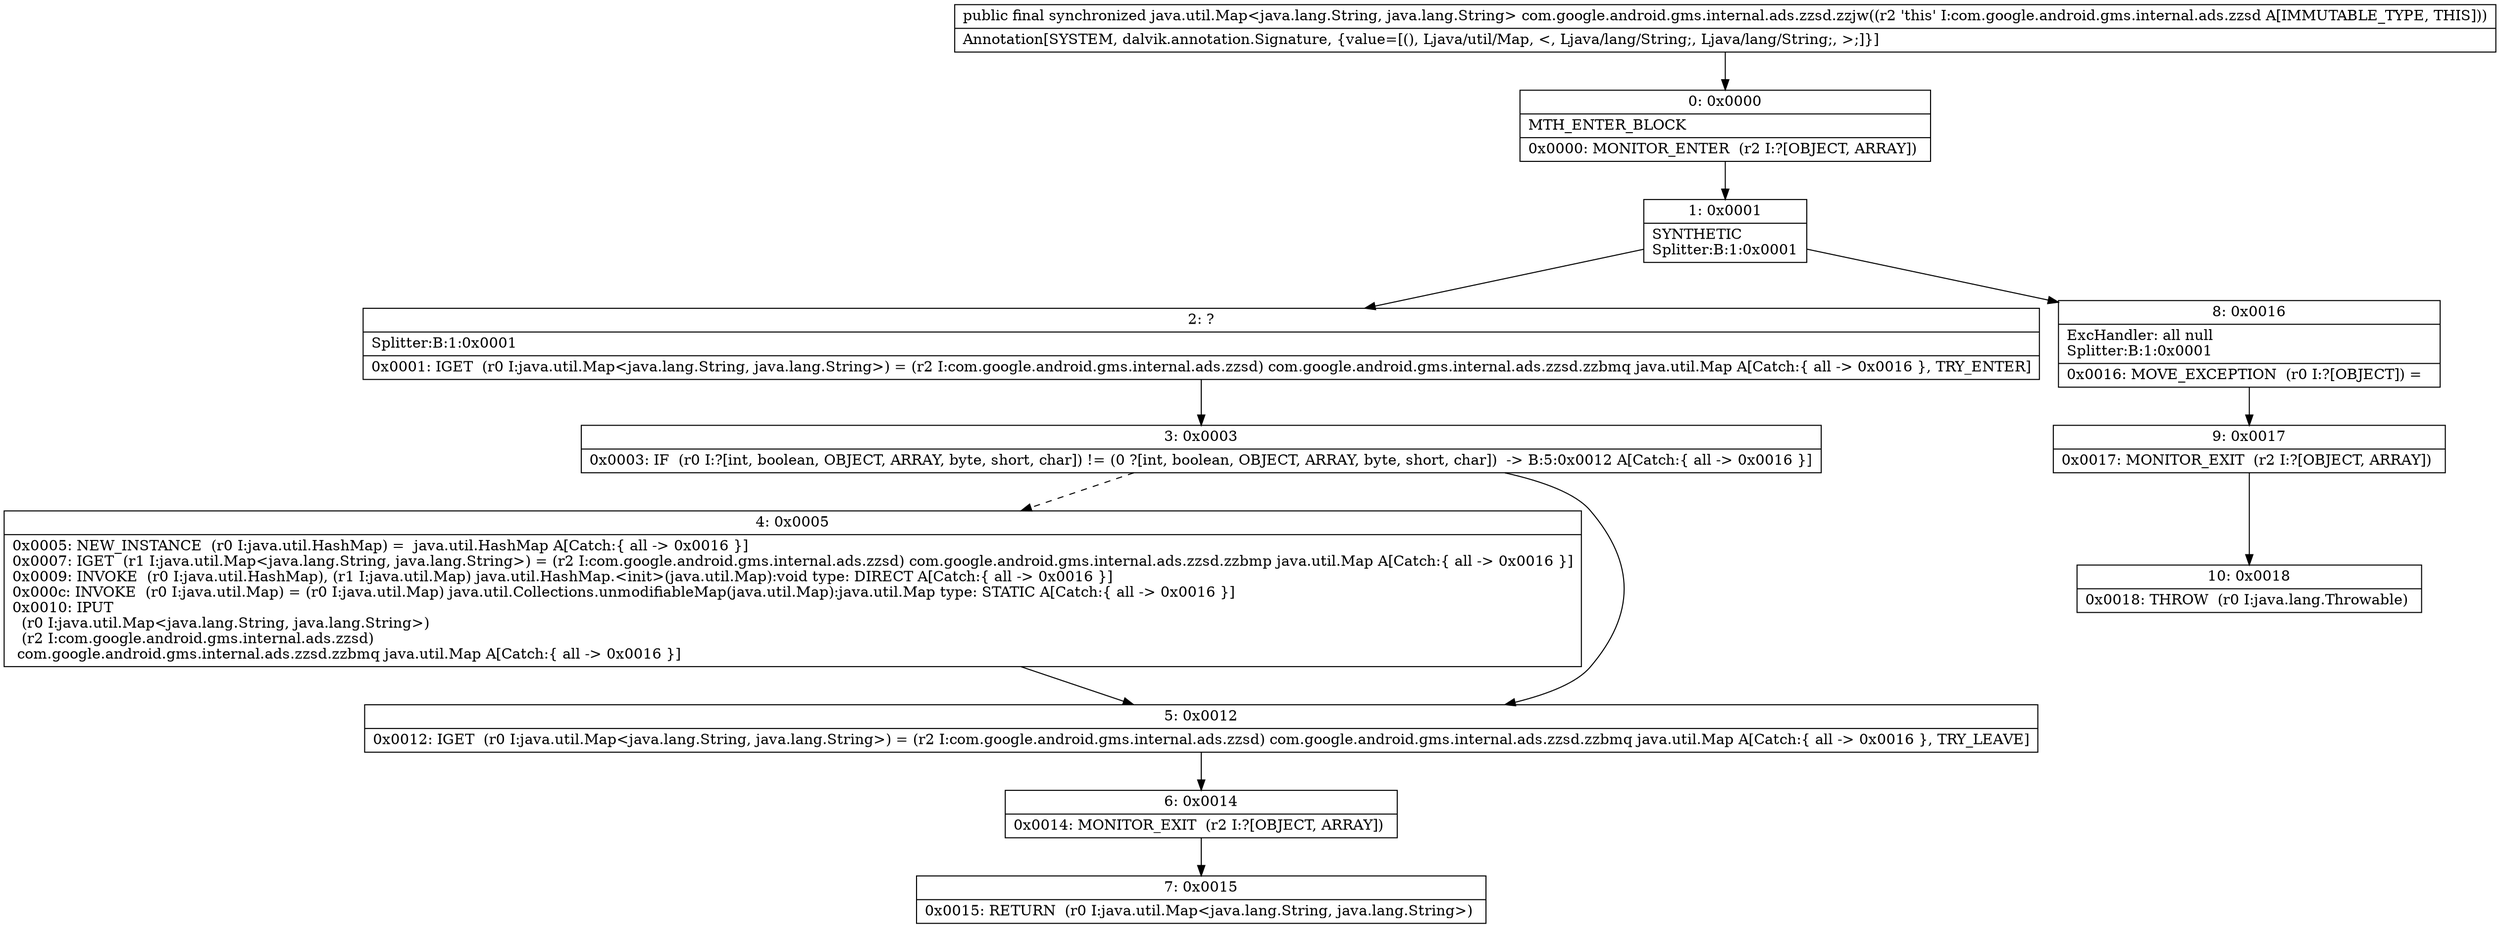 digraph "CFG forcom.google.android.gms.internal.ads.zzsd.zzjw()Ljava\/util\/Map;" {
Node_0 [shape=record,label="{0\:\ 0x0000|MTH_ENTER_BLOCK\l|0x0000: MONITOR_ENTER  (r2 I:?[OBJECT, ARRAY]) \l}"];
Node_1 [shape=record,label="{1\:\ 0x0001|SYNTHETIC\lSplitter:B:1:0x0001\l}"];
Node_2 [shape=record,label="{2\:\ ?|Splitter:B:1:0x0001\l|0x0001: IGET  (r0 I:java.util.Map\<java.lang.String, java.lang.String\>) = (r2 I:com.google.android.gms.internal.ads.zzsd) com.google.android.gms.internal.ads.zzsd.zzbmq java.util.Map A[Catch:\{ all \-\> 0x0016 \}, TRY_ENTER]\l}"];
Node_3 [shape=record,label="{3\:\ 0x0003|0x0003: IF  (r0 I:?[int, boolean, OBJECT, ARRAY, byte, short, char]) != (0 ?[int, boolean, OBJECT, ARRAY, byte, short, char])  \-\> B:5:0x0012 A[Catch:\{ all \-\> 0x0016 \}]\l}"];
Node_4 [shape=record,label="{4\:\ 0x0005|0x0005: NEW_INSTANCE  (r0 I:java.util.HashMap) =  java.util.HashMap A[Catch:\{ all \-\> 0x0016 \}]\l0x0007: IGET  (r1 I:java.util.Map\<java.lang.String, java.lang.String\>) = (r2 I:com.google.android.gms.internal.ads.zzsd) com.google.android.gms.internal.ads.zzsd.zzbmp java.util.Map A[Catch:\{ all \-\> 0x0016 \}]\l0x0009: INVOKE  (r0 I:java.util.HashMap), (r1 I:java.util.Map) java.util.HashMap.\<init\>(java.util.Map):void type: DIRECT A[Catch:\{ all \-\> 0x0016 \}]\l0x000c: INVOKE  (r0 I:java.util.Map) = (r0 I:java.util.Map) java.util.Collections.unmodifiableMap(java.util.Map):java.util.Map type: STATIC A[Catch:\{ all \-\> 0x0016 \}]\l0x0010: IPUT  \l  (r0 I:java.util.Map\<java.lang.String, java.lang.String\>)\l  (r2 I:com.google.android.gms.internal.ads.zzsd)\l com.google.android.gms.internal.ads.zzsd.zzbmq java.util.Map A[Catch:\{ all \-\> 0x0016 \}]\l}"];
Node_5 [shape=record,label="{5\:\ 0x0012|0x0012: IGET  (r0 I:java.util.Map\<java.lang.String, java.lang.String\>) = (r2 I:com.google.android.gms.internal.ads.zzsd) com.google.android.gms.internal.ads.zzsd.zzbmq java.util.Map A[Catch:\{ all \-\> 0x0016 \}, TRY_LEAVE]\l}"];
Node_6 [shape=record,label="{6\:\ 0x0014|0x0014: MONITOR_EXIT  (r2 I:?[OBJECT, ARRAY]) \l}"];
Node_7 [shape=record,label="{7\:\ 0x0015|0x0015: RETURN  (r0 I:java.util.Map\<java.lang.String, java.lang.String\>) \l}"];
Node_8 [shape=record,label="{8\:\ 0x0016|ExcHandler: all null\lSplitter:B:1:0x0001\l|0x0016: MOVE_EXCEPTION  (r0 I:?[OBJECT]) =  \l}"];
Node_9 [shape=record,label="{9\:\ 0x0017|0x0017: MONITOR_EXIT  (r2 I:?[OBJECT, ARRAY]) \l}"];
Node_10 [shape=record,label="{10\:\ 0x0018|0x0018: THROW  (r0 I:java.lang.Throwable) \l}"];
MethodNode[shape=record,label="{public final synchronized java.util.Map\<java.lang.String, java.lang.String\> com.google.android.gms.internal.ads.zzsd.zzjw((r2 'this' I:com.google.android.gms.internal.ads.zzsd A[IMMUTABLE_TYPE, THIS]))  | Annotation[SYSTEM, dalvik.annotation.Signature, \{value=[(), Ljava\/util\/Map, \<, Ljava\/lang\/String;, Ljava\/lang\/String;, \>;]\}]\l}"];
MethodNode -> Node_0;
Node_0 -> Node_1;
Node_1 -> Node_2;
Node_1 -> Node_8;
Node_2 -> Node_3;
Node_3 -> Node_4[style=dashed];
Node_3 -> Node_5;
Node_4 -> Node_5;
Node_5 -> Node_6;
Node_6 -> Node_7;
Node_8 -> Node_9;
Node_9 -> Node_10;
}

